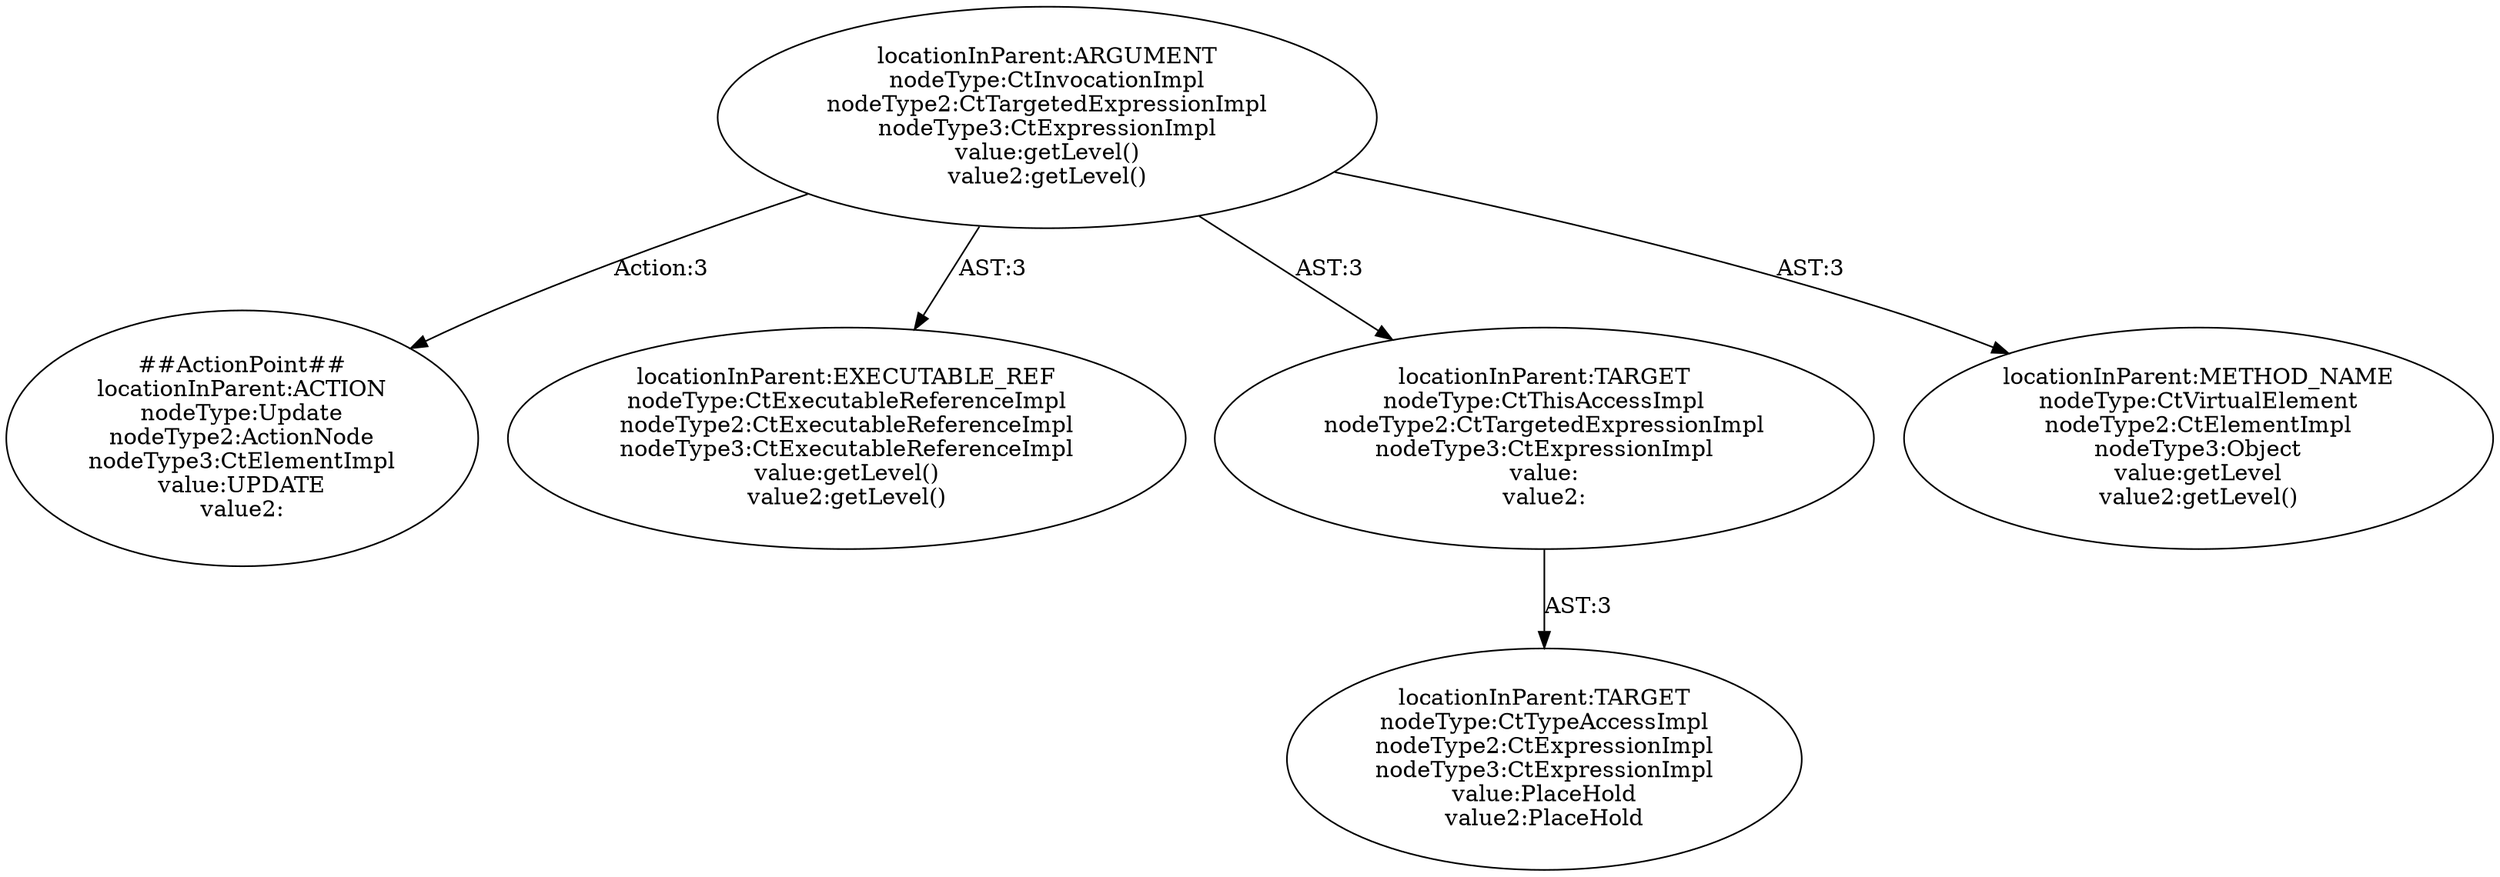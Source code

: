 digraph "Pattern" {
0 [label="##ActionPoint##
locationInParent:ACTION
nodeType:Update
nodeType2:ActionNode
nodeType3:CtElementImpl
value:UPDATE
value2:" shape=ellipse]
1 [label="locationInParent:ARGUMENT
nodeType:CtInvocationImpl
nodeType2:CtTargetedExpressionImpl
nodeType3:CtExpressionImpl
value:getLevel()
value2:getLevel()" shape=ellipse]
2 [label="locationInParent:EXECUTABLE_REF
nodeType:CtExecutableReferenceImpl
nodeType2:CtExecutableReferenceImpl
nodeType3:CtExecutableReferenceImpl
value:getLevel()
value2:getLevel()" shape=ellipse]
3 [label="locationInParent:TARGET
nodeType:CtThisAccessImpl
nodeType2:CtTargetedExpressionImpl
nodeType3:CtExpressionImpl
value:
value2:" shape=ellipse]
4 [label="locationInParent:TARGET
nodeType:CtTypeAccessImpl
nodeType2:CtExpressionImpl
nodeType3:CtExpressionImpl
value:PlaceHold
value2:PlaceHold" shape=ellipse]
5 [label="locationInParent:METHOD_NAME
nodeType:CtVirtualElement
nodeType2:CtElementImpl
nodeType3:Object
value:getLevel
value2:getLevel()" shape=ellipse]
1 -> 0 [label="Action:3"];
1 -> 5 [label="AST:3"];
1 -> 3 [label="AST:3"];
1 -> 2 [label="AST:3"];
3 -> 4 [label="AST:3"];
}
